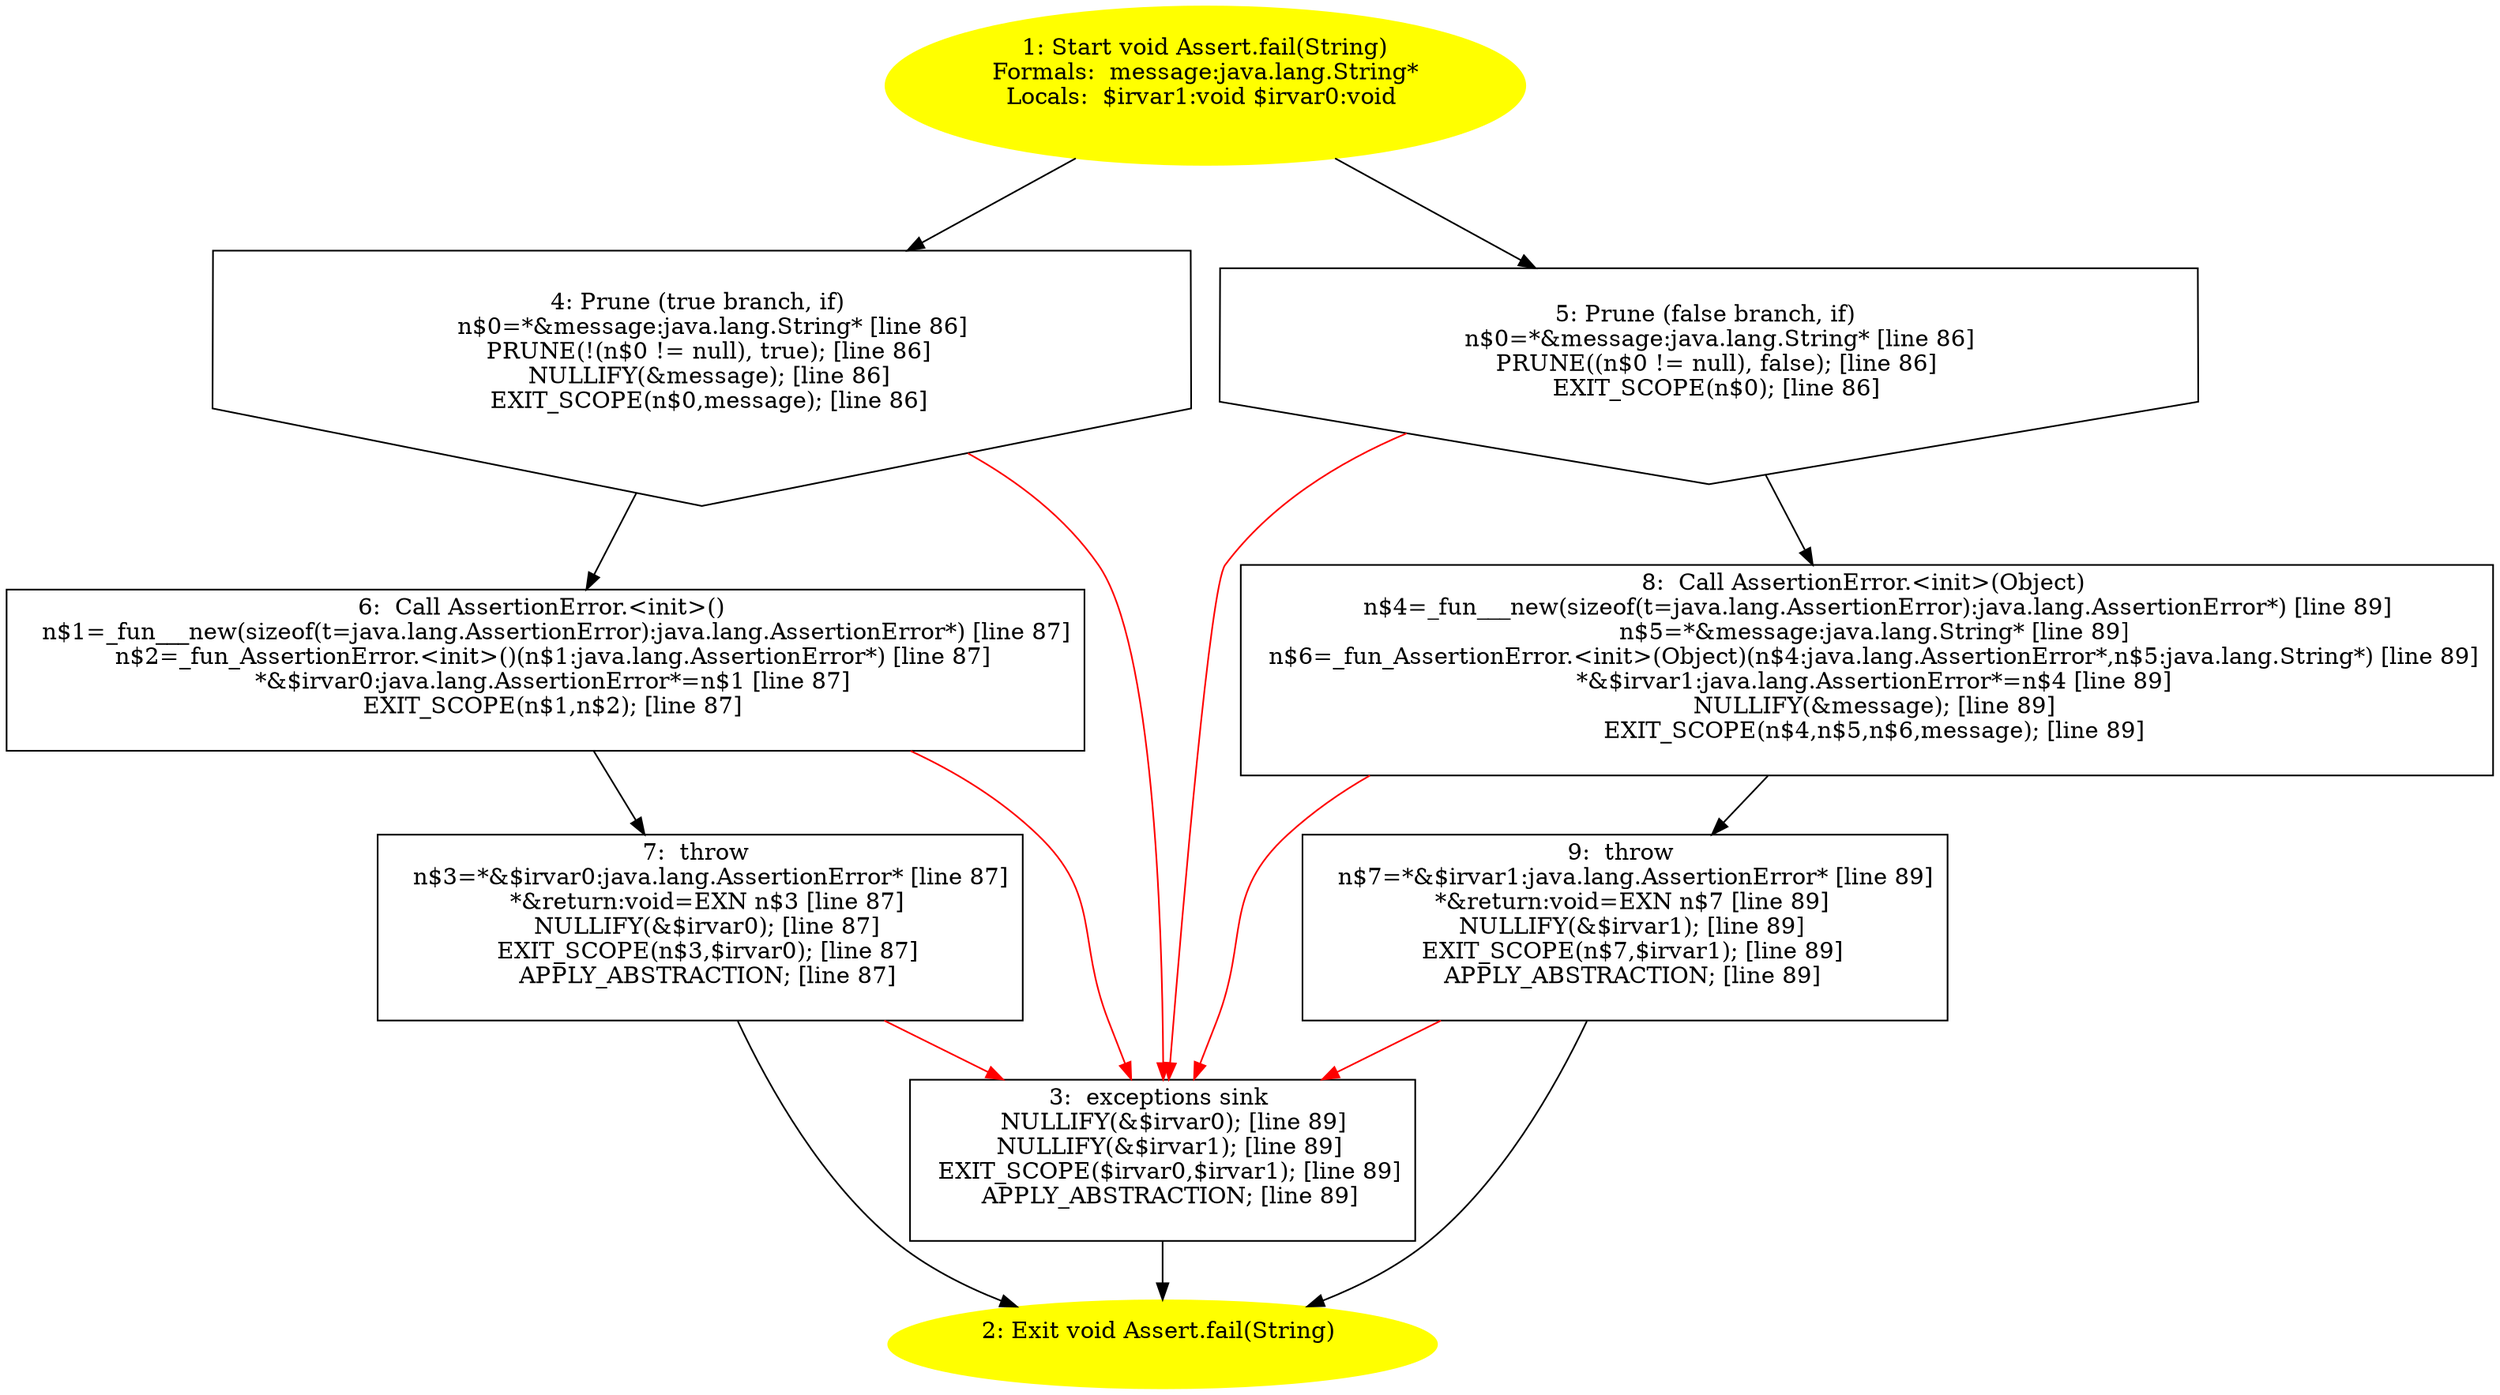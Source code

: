 /* @generated */
digraph cfg {
"org.junit.Assert.fail(java.lang.String):void.738c8d43bc47ee9d9518f399450102c9_1" [label="1: Start void Assert.fail(String)\nFormals:  message:java.lang.String*\nLocals:  $irvar1:void $irvar0:void \n  " color=yellow style=filled]
	

	 "org.junit.Assert.fail(java.lang.String):void.738c8d43bc47ee9d9518f399450102c9_1" -> "org.junit.Assert.fail(java.lang.String):void.738c8d43bc47ee9d9518f399450102c9_4" ;
	 "org.junit.Assert.fail(java.lang.String):void.738c8d43bc47ee9d9518f399450102c9_1" -> "org.junit.Assert.fail(java.lang.String):void.738c8d43bc47ee9d9518f399450102c9_5" ;
"org.junit.Assert.fail(java.lang.String):void.738c8d43bc47ee9d9518f399450102c9_2" [label="2: Exit void Assert.fail(String) \n  " color=yellow style=filled]
	

"org.junit.Assert.fail(java.lang.String):void.738c8d43bc47ee9d9518f399450102c9_3" [label="3:  exceptions sink \n   NULLIFY(&$irvar0); [line 89]\n  NULLIFY(&$irvar1); [line 89]\n  EXIT_SCOPE($irvar0,$irvar1); [line 89]\n  APPLY_ABSTRACTION; [line 89]\n " shape="box"]
	

	 "org.junit.Assert.fail(java.lang.String):void.738c8d43bc47ee9d9518f399450102c9_3" -> "org.junit.Assert.fail(java.lang.String):void.738c8d43bc47ee9d9518f399450102c9_2" ;
"org.junit.Assert.fail(java.lang.String):void.738c8d43bc47ee9d9518f399450102c9_4" [label="4: Prune (true branch, if) \n   n$0=*&message:java.lang.String* [line 86]\n  PRUNE(!(n$0 != null), true); [line 86]\n  NULLIFY(&message); [line 86]\n  EXIT_SCOPE(n$0,message); [line 86]\n " shape="invhouse"]
	

	 "org.junit.Assert.fail(java.lang.String):void.738c8d43bc47ee9d9518f399450102c9_4" -> "org.junit.Assert.fail(java.lang.String):void.738c8d43bc47ee9d9518f399450102c9_6" ;
	 "org.junit.Assert.fail(java.lang.String):void.738c8d43bc47ee9d9518f399450102c9_4" -> "org.junit.Assert.fail(java.lang.String):void.738c8d43bc47ee9d9518f399450102c9_3" [color="red" ];
"org.junit.Assert.fail(java.lang.String):void.738c8d43bc47ee9d9518f399450102c9_5" [label="5: Prune (false branch, if) \n   n$0=*&message:java.lang.String* [line 86]\n  PRUNE((n$0 != null), false); [line 86]\n  EXIT_SCOPE(n$0); [line 86]\n " shape="invhouse"]
	

	 "org.junit.Assert.fail(java.lang.String):void.738c8d43bc47ee9d9518f399450102c9_5" -> "org.junit.Assert.fail(java.lang.String):void.738c8d43bc47ee9d9518f399450102c9_8" ;
	 "org.junit.Assert.fail(java.lang.String):void.738c8d43bc47ee9d9518f399450102c9_5" -> "org.junit.Assert.fail(java.lang.String):void.738c8d43bc47ee9d9518f399450102c9_3" [color="red" ];
"org.junit.Assert.fail(java.lang.String):void.738c8d43bc47ee9d9518f399450102c9_6" [label="6:  Call AssertionError.<init>() \n   n$1=_fun___new(sizeof(t=java.lang.AssertionError):java.lang.AssertionError*) [line 87]\n  n$2=_fun_AssertionError.<init>()(n$1:java.lang.AssertionError*) [line 87]\n  *&$irvar0:java.lang.AssertionError*=n$1 [line 87]\n  EXIT_SCOPE(n$1,n$2); [line 87]\n " shape="box"]
	

	 "org.junit.Assert.fail(java.lang.String):void.738c8d43bc47ee9d9518f399450102c9_6" -> "org.junit.Assert.fail(java.lang.String):void.738c8d43bc47ee9d9518f399450102c9_7" ;
	 "org.junit.Assert.fail(java.lang.String):void.738c8d43bc47ee9d9518f399450102c9_6" -> "org.junit.Assert.fail(java.lang.String):void.738c8d43bc47ee9d9518f399450102c9_3" [color="red" ];
"org.junit.Assert.fail(java.lang.String):void.738c8d43bc47ee9d9518f399450102c9_7" [label="7:  throw \n   n$3=*&$irvar0:java.lang.AssertionError* [line 87]\n  *&return:void=EXN n$3 [line 87]\n  NULLIFY(&$irvar0); [line 87]\n  EXIT_SCOPE(n$3,$irvar0); [line 87]\n  APPLY_ABSTRACTION; [line 87]\n " shape="box"]
	

	 "org.junit.Assert.fail(java.lang.String):void.738c8d43bc47ee9d9518f399450102c9_7" -> "org.junit.Assert.fail(java.lang.String):void.738c8d43bc47ee9d9518f399450102c9_2" ;
	 "org.junit.Assert.fail(java.lang.String):void.738c8d43bc47ee9d9518f399450102c9_7" -> "org.junit.Assert.fail(java.lang.String):void.738c8d43bc47ee9d9518f399450102c9_3" [color="red" ];
"org.junit.Assert.fail(java.lang.String):void.738c8d43bc47ee9d9518f399450102c9_8" [label="8:  Call AssertionError.<init>(Object) \n   n$4=_fun___new(sizeof(t=java.lang.AssertionError):java.lang.AssertionError*) [line 89]\n  n$5=*&message:java.lang.String* [line 89]\n  n$6=_fun_AssertionError.<init>(Object)(n$4:java.lang.AssertionError*,n$5:java.lang.String*) [line 89]\n  *&$irvar1:java.lang.AssertionError*=n$4 [line 89]\n  NULLIFY(&message); [line 89]\n  EXIT_SCOPE(n$4,n$5,n$6,message); [line 89]\n " shape="box"]
	

	 "org.junit.Assert.fail(java.lang.String):void.738c8d43bc47ee9d9518f399450102c9_8" -> "org.junit.Assert.fail(java.lang.String):void.738c8d43bc47ee9d9518f399450102c9_9" ;
	 "org.junit.Assert.fail(java.lang.String):void.738c8d43bc47ee9d9518f399450102c9_8" -> "org.junit.Assert.fail(java.lang.String):void.738c8d43bc47ee9d9518f399450102c9_3" [color="red" ];
"org.junit.Assert.fail(java.lang.String):void.738c8d43bc47ee9d9518f399450102c9_9" [label="9:  throw \n   n$7=*&$irvar1:java.lang.AssertionError* [line 89]\n  *&return:void=EXN n$7 [line 89]\n  NULLIFY(&$irvar1); [line 89]\n  EXIT_SCOPE(n$7,$irvar1); [line 89]\n  APPLY_ABSTRACTION; [line 89]\n " shape="box"]
	

	 "org.junit.Assert.fail(java.lang.String):void.738c8d43bc47ee9d9518f399450102c9_9" -> "org.junit.Assert.fail(java.lang.String):void.738c8d43bc47ee9d9518f399450102c9_2" ;
	 "org.junit.Assert.fail(java.lang.String):void.738c8d43bc47ee9d9518f399450102c9_9" -> "org.junit.Assert.fail(java.lang.String):void.738c8d43bc47ee9d9518f399450102c9_3" [color="red" ];
}
